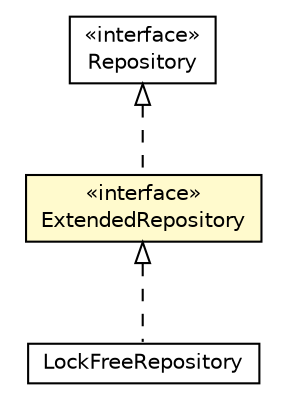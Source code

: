 #!/usr/local/bin/dot
#
# Class diagram 
# Generated by UMLGraph version 5.1 (http://www.umlgraph.org/)
#

digraph G {
	edge [fontname="Helvetica",fontsize=10,labelfontname="Helvetica",labelfontsize=10];
	node [fontname="Helvetica",fontsize=10,shape=plaintext];
	nodesep=0.25;
	ranksep=0.5;
	// pt.ist.fenixframework.backend.jvstm.repository.LockFreeRepository
	c108497 [label=<<table title="pt.ist.fenixframework.backend.jvstm.repository.LockFreeRepository" border="0" cellborder="1" cellspacing="0" cellpadding="2" port="p" href="./LockFreeRepository.html">
		<tr><td><table border="0" cellspacing="0" cellpadding="1">
<tr><td align="center" balign="center"> LockFreeRepository </td></tr>
		</table></td></tr>
		</table>>, fontname="Helvetica", fontcolor="black", fontsize=10.0];
	// pt.ist.fenixframework.backend.jvstm.repository.ExtendedRepository
	c108498 [label=<<table title="pt.ist.fenixframework.backend.jvstm.repository.ExtendedRepository" border="0" cellborder="1" cellspacing="0" cellpadding="2" port="p" bgcolor="lemonChiffon" href="./ExtendedRepository.html">
		<tr><td><table border="0" cellspacing="0" cellpadding="1">
<tr><td align="center" balign="center"> &#171;interface&#187; </td></tr>
<tr><td align="center" balign="center"> ExtendedRepository </td></tr>
		</table></td></tr>
		</table>>, fontname="Helvetica", fontcolor="black", fontsize=10.0];
	// pt.ist.fenixframework.backend.jvstm.repository.Repository
	c108500 [label=<<table title="pt.ist.fenixframework.backend.jvstm.repository.Repository" border="0" cellborder="1" cellspacing="0" cellpadding="2" port="p" href="./Repository.html">
		<tr><td><table border="0" cellspacing="0" cellpadding="1">
<tr><td align="center" balign="center"> &#171;interface&#187; </td></tr>
<tr><td align="center" balign="center"> Repository </td></tr>
		</table></td></tr>
		</table>>, fontname="Helvetica", fontcolor="black", fontsize=10.0];
	//pt.ist.fenixframework.backend.jvstm.repository.LockFreeRepository implements pt.ist.fenixframework.backend.jvstm.repository.ExtendedRepository
	c108498:p -> c108497:p [dir=back,arrowtail=empty,style=dashed];
	//pt.ist.fenixframework.backend.jvstm.repository.ExtendedRepository implements pt.ist.fenixframework.backend.jvstm.repository.Repository
	c108500:p -> c108498:p [dir=back,arrowtail=empty,style=dashed];
}


